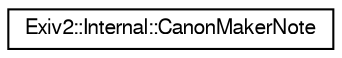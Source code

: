 digraph "Graphical Class Hierarchy"
{
  edge [fontname="FreeSans",fontsize="10",labelfontname="FreeSans",labelfontsize="10"];
  node [fontname="FreeSans",fontsize="10",shape=record];
  rankdir="LR";
  Node1 [label="Exiv2::Internal::CanonMakerNote",height=0.2,width=0.4,color="black", fillcolor="white", style="filled",URL="$classExiv2_1_1Internal_1_1CanonMakerNote.html",tooltip="MakerNote for Canon cameras. "];
}
